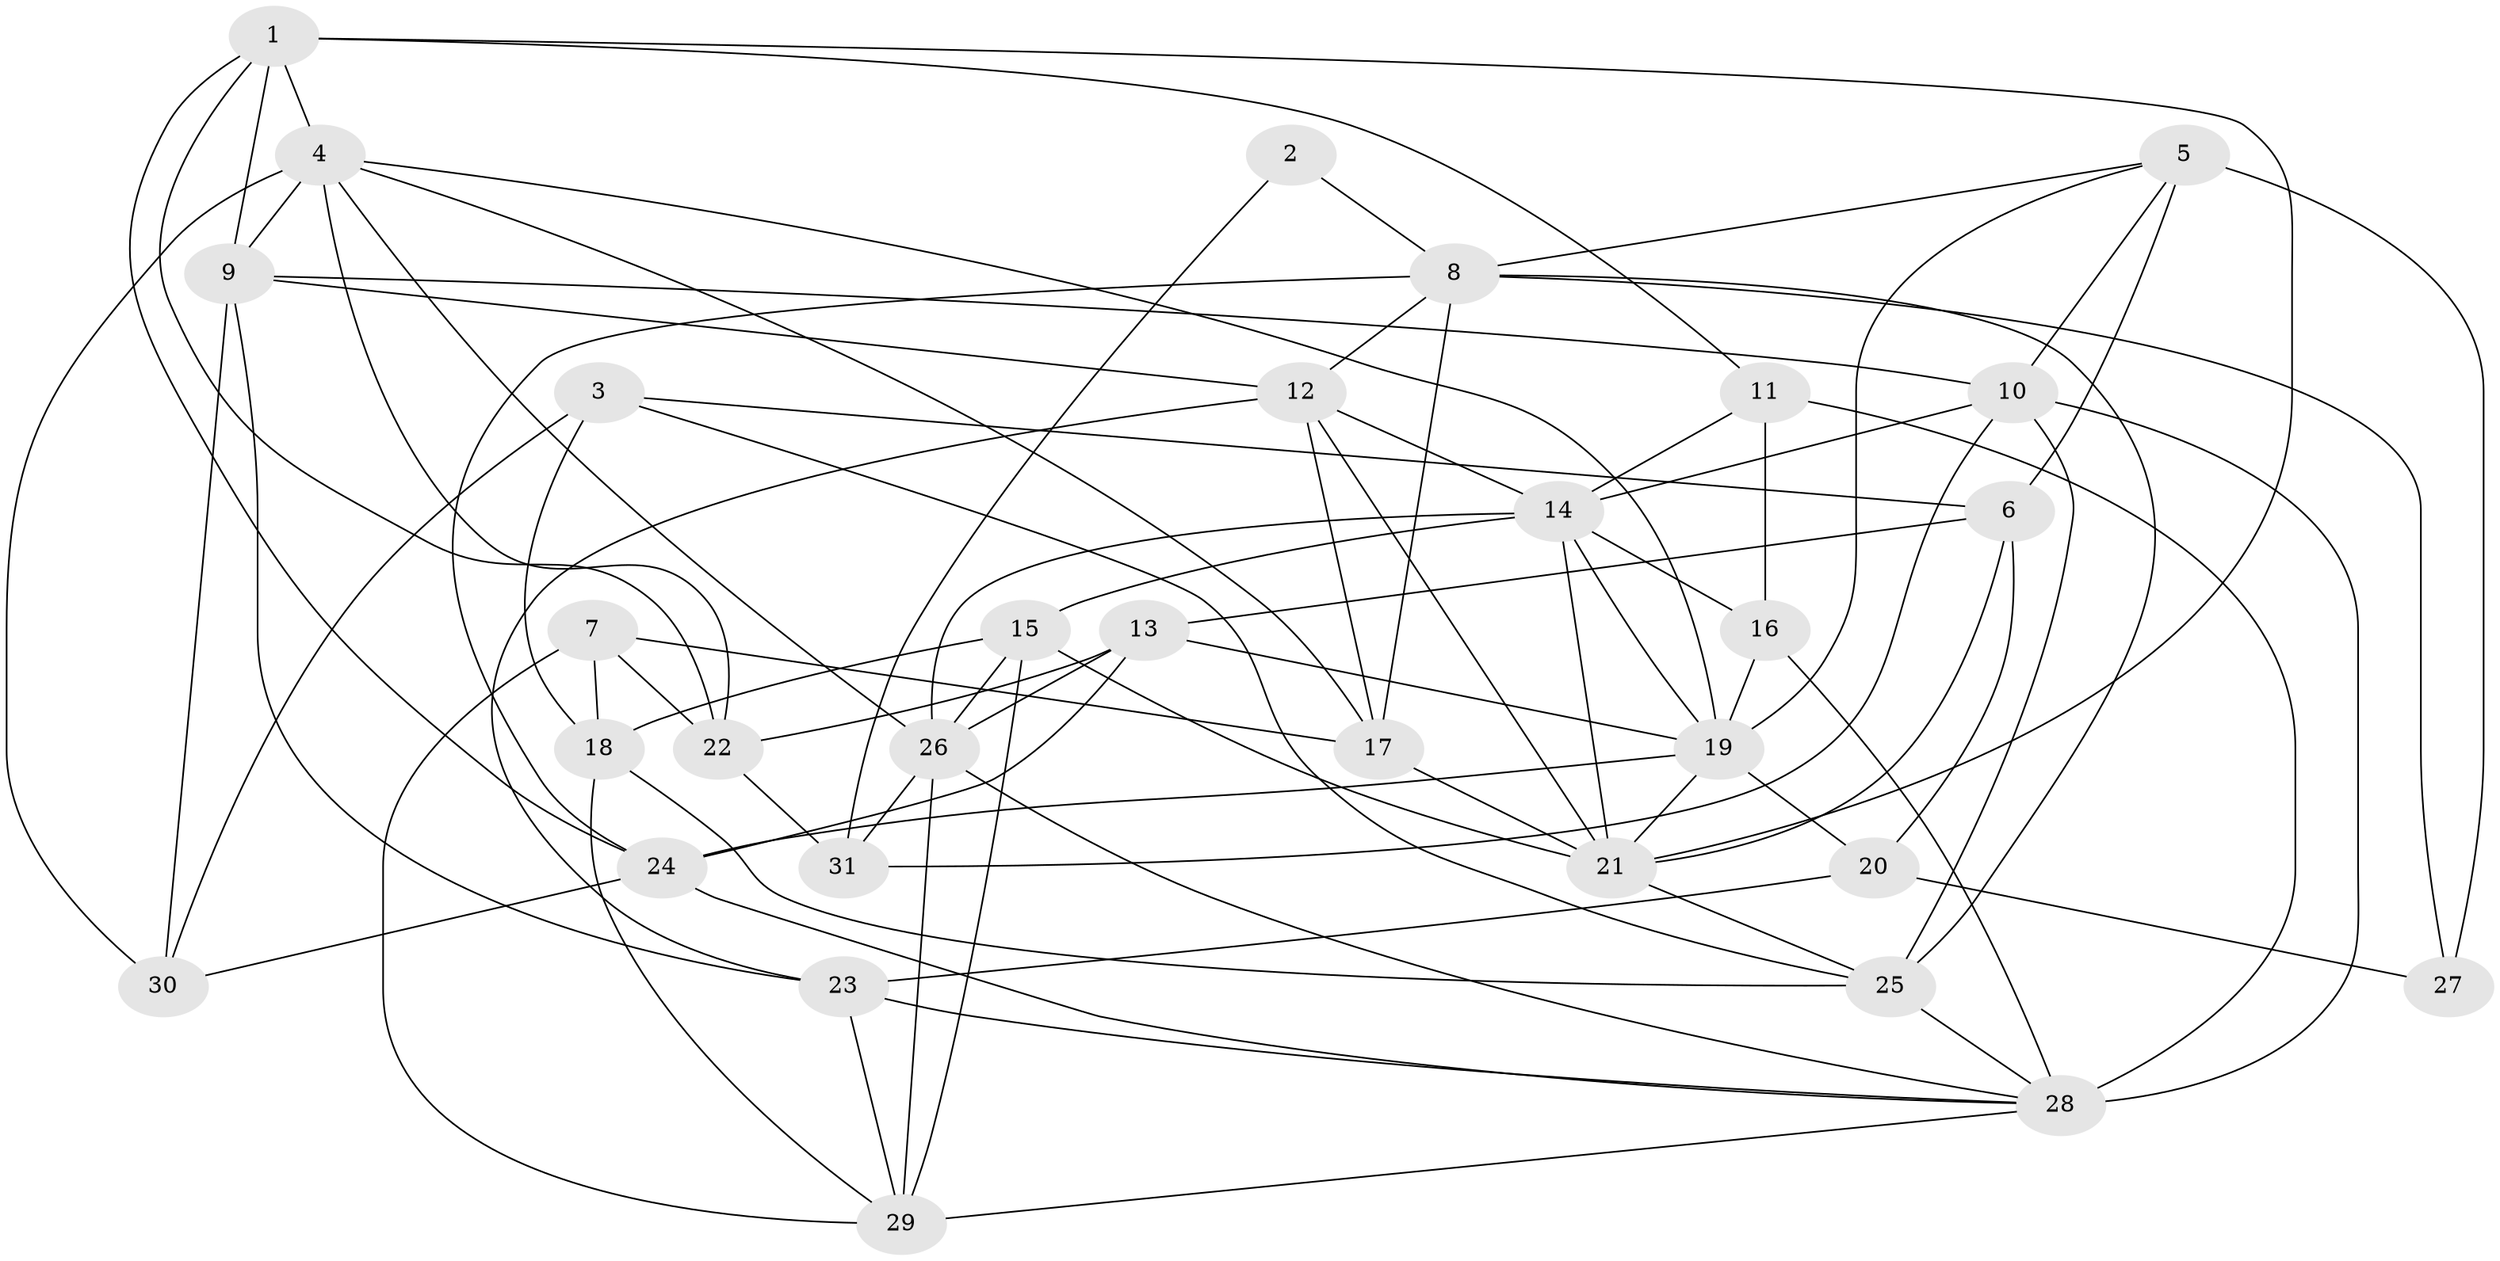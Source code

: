 // original degree distribution, {4: 1.0}
// Generated by graph-tools (version 1.1) at 2025/38/03/04/25 23:38:04]
// undirected, 31 vertices, 84 edges
graph export_dot {
  node [color=gray90,style=filled];
  1;
  2;
  3;
  4;
  5;
  6;
  7;
  8;
  9;
  10;
  11;
  12;
  13;
  14;
  15;
  16;
  17;
  18;
  19;
  20;
  21;
  22;
  23;
  24;
  25;
  26;
  27;
  28;
  29;
  30;
  31;
  1 -- 4 [weight=1.0];
  1 -- 9 [weight=1.0];
  1 -- 11 [weight=1.0];
  1 -- 21 [weight=1.0];
  1 -- 22 [weight=1.0];
  1 -- 24 [weight=1.0];
  2 -- 8 [weight=2.0];
  2 -- 31 [weight=2.0];
  3 -- 6 [weight=1.0];
  3 -- 18 [weight=2.0];
  3 -- 25 [weight=1.0];
  3 -- 30 [weight=2.0];
  4 -- 9 [weight=1.0];
  4 -- 17 [weight=1.0];
  4 -- 19 [weight=1.0];
  4 -- 22 [weight=1.0];
  4 -- 26 [weight=1.0];
  4 -- 30 [weight=2.0];
  5 -- 6 [weight=1.0];
  5 -- 8 [weight=1.0];
  5 -- 10 [weight=1.0];
  5 -- 19 [weight=1.0];
  5 -- 27 [weight=2.0];
  6 -- 13 [weight=2.0];
  6 -- 20 [weight=1.0];
  6 -- 21 [weight=1.0];
  7 -- 17 [weight=1.0];
  7 -- 18 [weight=1.0];
  7 -- 22 [weight=2.0];
  7 -- 29 [weight=2.0];
  8 -- 12 [weight=1.0];
  8 -- 17 [weight=2.0];
  8 -- 24 [weight=1.0];
  8 -- 25 [weight=1.0];
  8 -- 27 [weight=2.0];
  9 -- 10 [weight=1.0];
  9 -- 12 [weight=1.0];
  9 -- 23 [weight=1.0];
  9 -- 30 [weight=1.0];
  10 -- 14 [weight=1.0];
  10 -- 25 [weight=1.0];
  10 -- 28 [weight=1.0];
  10 -- 31 [weight=1.0];
  11 -- 14 [weight=1.0];
  11 -- 16 [weight=1.0];
  11 -- 28 [weight=3.0];
  12 -- 14 [weight=1.0];
  12 -- 17 [weight=1.0];
  12 -- 21 [weight=1.0];
  12 -- 23 [weight=1.0];
  13 -- 19 [weight=1.0];
  13 -- 22 [weight=1.0];
  13 -- 24 [weight=1.0];
  13 -- 26 [weight=1.0];
  14 -- 15 [weight=1.0];
  14 -- 16 [weight=1.0];
  14 -- 19 [weight=1.0];
  14 -- 21 [weight=1.0];
  14 -- 26 [weight=1.0];
  15 -- 18 [weight=1.0];
  15 -- 21 [weight=1.0];
  15 -- 26 [weight=2.0];
  15 -- 29 [weight=1.0];
  16 -- 19 [weight=3.0];
  16 -- 28 [weight=1.0];
  17 -- 21 [weight=1.0];
  18 -- 25 [weight=1.0];
  18 -- 29 [weight=1.0];
  19 -- 20 [weight=1.0];
  19 -- 21 [weight=1.0];
  19 -- 24 [weight=1.0];
  20 -- 23 [weight=2.0];
  20 -- 27 [weight=2.0];
  21 -- 25 [weight=1.0];
  22 -- 31 [weight=1.0];
  23 -- 28 [weight=1.0];
  23 -- 29 [weight=1.0];
  24 -- 28 [weight=1.0];
  24 -- 30 [weight=1.0];
  25 -- 28 [weight=1.0];
  26 -- 28 [weight=1.0];
  26 -- 29 [weight=2.0];
  26 -- 31 [weight=2.0];
  28 -- 29 [weight=1.0];
}
